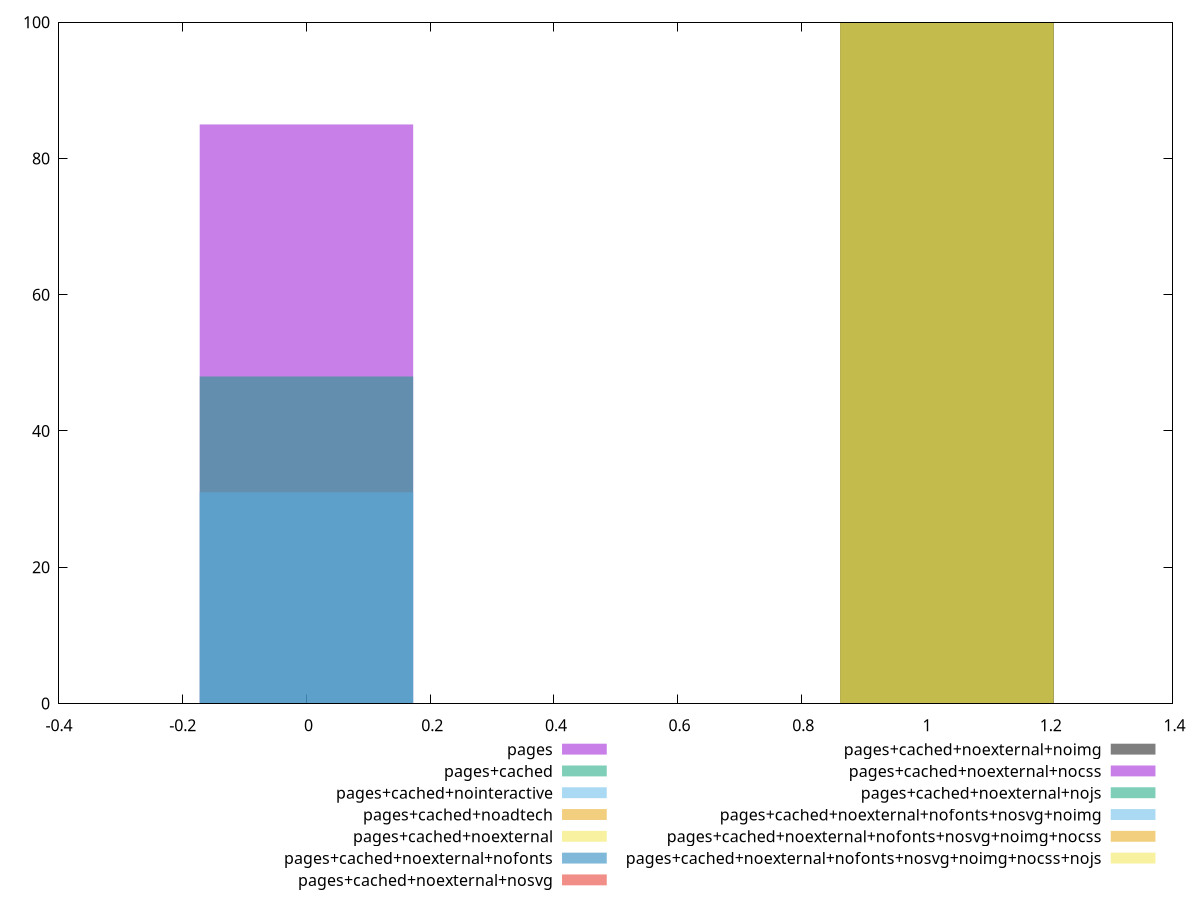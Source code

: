 reset
set terminal svg size 640, 610 enhanced background rgb 'white'
set output "report_00007_2020-12-11T15:55:29.892Z/third-party-summary/comparison/histogram/all_score.svg"

$pages <<EOF
0 85
1.0353093504611262 15
EOF

$pagesCached <<EOF
0 48
1.0353093504611262 52
EOF

$pagesCachedNointeractive <<EOF
0 31
1.0353093504611262 69
EOF

$pagesCachedNoadtech <<EOF
1.0353093504611262 100
EOF

$pagesCachedNoexternal <<EOF
1.0353093504611262 100
EOF

$pagesCachedNoexternalNofonts <<EOF
1.0353093504611262 100
EOF

$pagesCachedNoexternalNosvg <<EOF
1.0353093504611262 100
EOF

$pagesCachedNoexternalNoimg <<EOF
1.0353093504611262 100
EOF

$pagesCachedNoexternalNocss <<EOF
1.0353093504611262 100
EOF

$pagesCachedNoexternalNojs <<EOF
1.0353093504611262 100
EOF

$pagesCachedNoexternalNofontsNosvgNoimg <<EOF
1.0353093504611262 100
EOF

$pagesCachedNoexternalNofontsNosvgNoimgNocss <<EOF
1.0353093504611262 100
EOF

$pagesCachedNoexternalNofontsNosvgNoimgNocssNojs <<EOF
1.0353093504611262 100
EOF

set key outside below
set boxwidth 0.3451031168203754
set yrange [0:100]
set style fill transparent solid 0.5 noborder

plot \
  $pages title "pages" with boxes, \
  $pagesCached title "pages+cached" with boxes, \
  $pagesCachedNointeractive title "pages+cached+nointeractive" with boxes, \
  $pagesCachedNoadtech title "pages+cached+noadtech" with boxes, \
  $pagesCachedNoexternal title "pages+cached+noexternal" with boxes, \
  $pagesCachedNoexternalNofonts title "pages+cached+noexternal+nofonts" with boxes, \
  $pagesCachedNoexternalNosvg title "pages+cached+noexternal+nosvg" with boxes, \
  $pagesCachedNoexternalNoimg title "pages+cached+noexternal+noimg" with boxes, \
  $pagesCachedNoexternalNocss title "pages+cached+noexternal+nocss" with boxes, \
  $pagesCachedNoexternalNojs title "pages+cached+noexternal+nojs" with boxes, \
  $pagesCachedNoexternalNofontsNosvgNoimg title "pages+cached+noexternal+nofonts+nosvg+noimg" with boxes, \
  $pagesCachedNoexternalNofontsNosvgNoimgNocss title "pages+cached+noexternal+nofonts+nosvg+noimg+nocss" with boxes, \
  $pagesCachedNoexternalNofontsNosvgNoimgNocssNojs title "pages+cached+noexternal+nofonts+nosvg+noimg+nocss+nojs" with boxes, \


reset